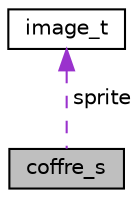 digraph "coffre_s"
{
 // LATEX_PDF_SIZE
  edge [fontname="Helvetica",fontsize="10",labelfontname="Helvetica",labelfontsize="10"];
  node [fontname="Helvetica",fontsize="10",shape=record];
  Node1 [label="coffre_s",height=0.2,width=0.4,color="black", fillcolor="grey75", style="filled", fontcolor="black",tooltip=" "];
  Node2 -> Node1 [dir="back",color="darkorchid3",fontsize="10",style="dashed",label=" sprite" ];
  Node2 [label="image_t",height=0.2,width=0.4,color="black", fillcolor="white", style="filled",URL="$structimage__t.html",tooltip=" "];
}
